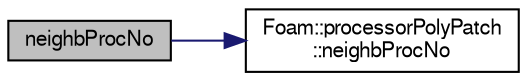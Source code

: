 digraph "neighbProcNo"
{
  bgcolor="transparent";
  edge [fontname="FreeSans",fontsize="10",labelfontname="FreeSans",labelfontsize="10"];
  node [fontname="FreeSans",fontsize="10",shape=record];
  rankdir="LR";
  Node194 [label="neighbProcNo",height=0.2,width=0.4,color="black", fillcolor="grey75", style="filled", fontcolor="black"];
  Node194 -> Node195 [color="midnightblue",fontsize="10",style="solid",fontname="FreeSans"];
  Node195 [label="Foam::processorPolyPatch\l::neighbProcNo",height=0.2,width=0.4,color="black",URL="$a27454.html#a4d1aa3e127a8e181c7927147575928d3",tooltip="Return neigbour processor number. "];
}
